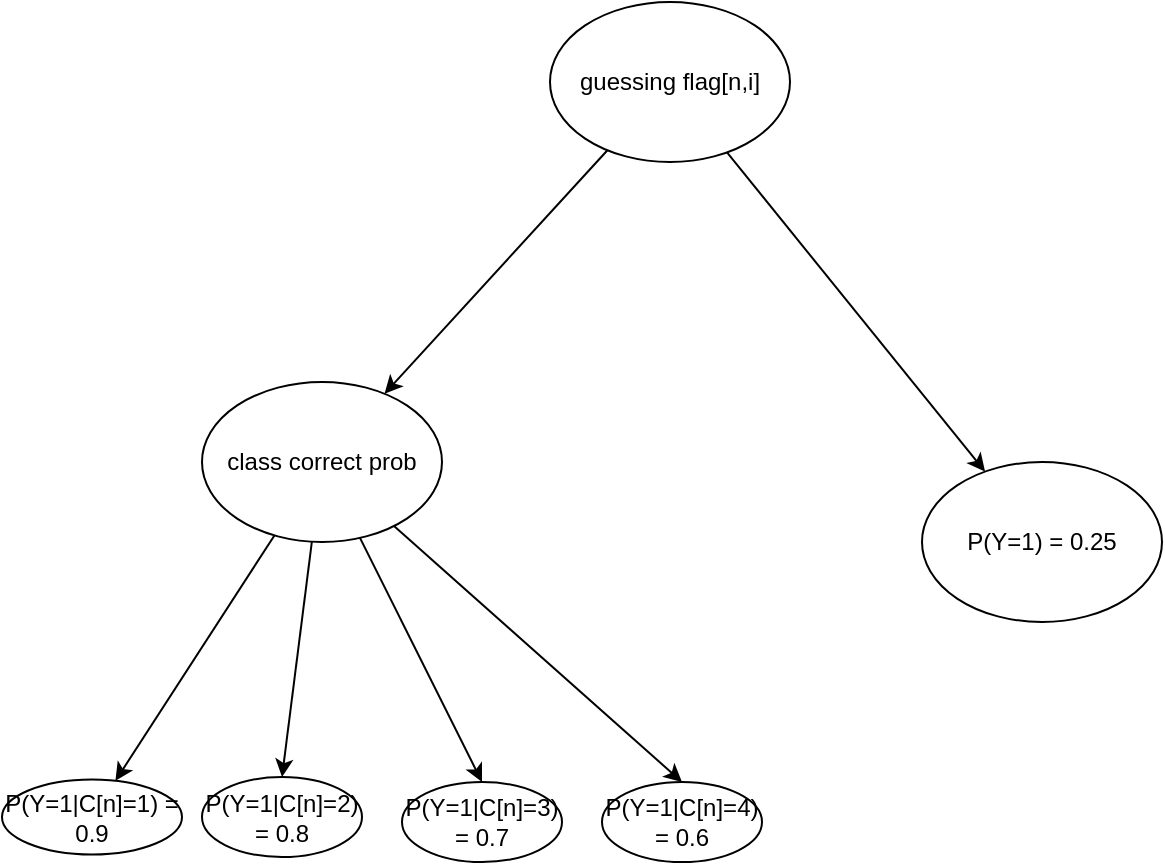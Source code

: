 <mxfile version="20.3.6" type="github">
  <diagram id="FrFlHdCthbRdy5a_3o6Q" name="第 1 页">
    <mxGraphModel dx="1422" dy="762" grid="1" gridSize="10" guides="1" tooltips="1" connect="1" arrows="1" fold="1" page="1" pageScale="1" pageWidth="827" pageHeight="1169" math="1" shadow="0">
      <root>
        <mxCell id="0" />
        <mxCell id="1" parent="0" />
        <mxCell id="YQT-GJjzDpRAaSsOrroV-4" style="rounded=0;orthogonalLoop=1;jettySize=auto;html=1;" edge="1" parent="1" source="YQT-GJjzDpRAaSsOrroV-2" target="YQT-GJjzDpRAaSsOrroV-3">
          <mxGeometry relative="1" as="geometry" />
        </mxCell>
        <mxCell id="YQT-GJjzDpRAaSsOrroV-5" style="edgeStyle=none;rounded=0;orthogonalLoop=1;jettySize=auto;html=1;" edge="1" parent="1" source="YQT-GJjzDpRAaSsOrroV-2" target="YQT-GJjzDpRAaSsOrroV-6">
          <mxGeometry relative="1" as="geometry">
            <mxPoint x="440" y="360" as="targetPoint" />
          </mxGeometry>
        </mxCell>
        <mxCell id="YQT-GJjzDpRAaSsOrroV-2" value="guessing flag[n,i]" style="ellipse;whiteSpace=wrap;html=1;" vertex="1" parent="1">
          <mxGeometry x="294" y="90" width="120" height="80" as="geometry" />
        </mxCell>
        <mxCell id="YQT-GJjzDpRAaSsOrroV-7" style="edgeStyle=none;rounded=0;orthogonalLoop=1;jettySize=auto;html=1;" edge="1" parent="1" source="YQT-GJjzDpRAaSsOrroV-3" target="YQT-GJjzDpRAaSsOrroV-9">
          <mxGeometry relative="1" as="geometry">
            <mxPoint x="80" y="500" as="targetPoint" />
          </mxGeometry>
        </mxCell>
        <mxCell id="YQT-GJjzDpRAaSsOrroV-8" style="edgeStyle=none;rounded=0;orthogonalLoop=1;jettySize=auto;html=1;entryX=0.5;entryY=0;entryDx=0;entryDy=0;" edge="1" parent="1" source="YQT-GJjzDpRAaSsOrroV-3" target="YQT-GJjzDpRAaSsOrroV-15">
          <mxGeometry relative="1" as="geometry">
            <mxPoint x="180" y="475" as="targetPoint" />
          </mxGeometry>
        </mxCell>
        <mxCell id="YQT-GJjzDpRAaSsOrroV-12" style="edgeStyle=none;rounded=0;orthogonalLoop=1;jettySize=auto;html=1;entryX=0.5;entryY=0;entryDx=0;entryDy=0;" edge="1" parent="1" source="YQT-GJjzDpRAaSsOrroV-3" target="YQT-GJjzDpRAaSsOrroV-16">
          <mxGeometry relative="1" as="geometry">
            <mxPoint x="257.541" y="472.845" as="targetPoint" />
          </mxGeometry>
        </mxCell>
        <mxCell id="YQT-GJjzDpRAaSsOrroV-14" style="edgeStyle=none;rounded=0;orthogonalLoop=1;jettySize=auto;html=1;entryX=0.5;entryY=0;entryDx=0;entryDy=0;" edge="1" parent="1" source="YQT-GJjzDpRAaSsOrroV-3" target="YQT-GJjzDpRAaSsOrroV-13">
          <mxGeometry relative="1" as="geometry" />
        </mxCell>
        <mxCell id="YQT-GJjzDpRAaSsOrroV-3" value="class correct prob" style="ellipse;whiteSpace=wrap;html=1;" vertex="1" parent="1">
          <mxGeometry x="120" y="280" width="120" height="80" as="geometry" />
        </mxCell>
        <mxCell id="YQT-GJjzDpRAaSsOrroV-6" value="P(Y=1) = 0.25" style="ellipse;whiteSpace=wrap;html=1;" vertex="1" parent="1">
          <mxGeometry x="480" y="320" width="120" height="80" as="geometry" />
        </mxCell>
        <mxCell id="YQT-GJjzDpRAaSsOrroV-9" value="P(Y=1|C[n]=1) = 0.9" style="ellipse;whiteSpace=wrap;html=1;" vertex="1" parent="1">
          <mxGeometry x="20" y="478.75" width="90" height="37.5" as="geometry" />
        </mxCell>
        <mxCell id="YQT-GJjzDpRAaSsOrroV-13" value="P(Y=1|C[n]=4) = 0.6" style="ellipse;whiteSpace=wrap;html=1;" vertex="1" parent="1">
          <mxGeometry x="320" y="480" width="80" height="40" as="geometry" />
        </mxCell>
        <mxCell id="YQT-GJjzDpRAaSsOrroV-15" value="P(Y=1|C[n]=2) = 0.8" style="ellipse;whiteSpace=wrap;html=1;" vertex="1" parent="1">
          <mxGeometry x="120" y="477.5" width="80" height="40" as="geometry" />
        </mxCell>
        <mxCell id="YQT-GJjzDpRAaSsOrroV-16" value="P(Y=1|C[n]=3) = 0.7" style="ellipse;whiteSpace=wrap;html=1;" vertex="1" parent="1">
          <mxGeometry x="220" y="480" width="80" height="40" as="geometry" />
        </mxCell>
      </root>
    </mxGraphModel>
  </diagram>
</mxfile>
